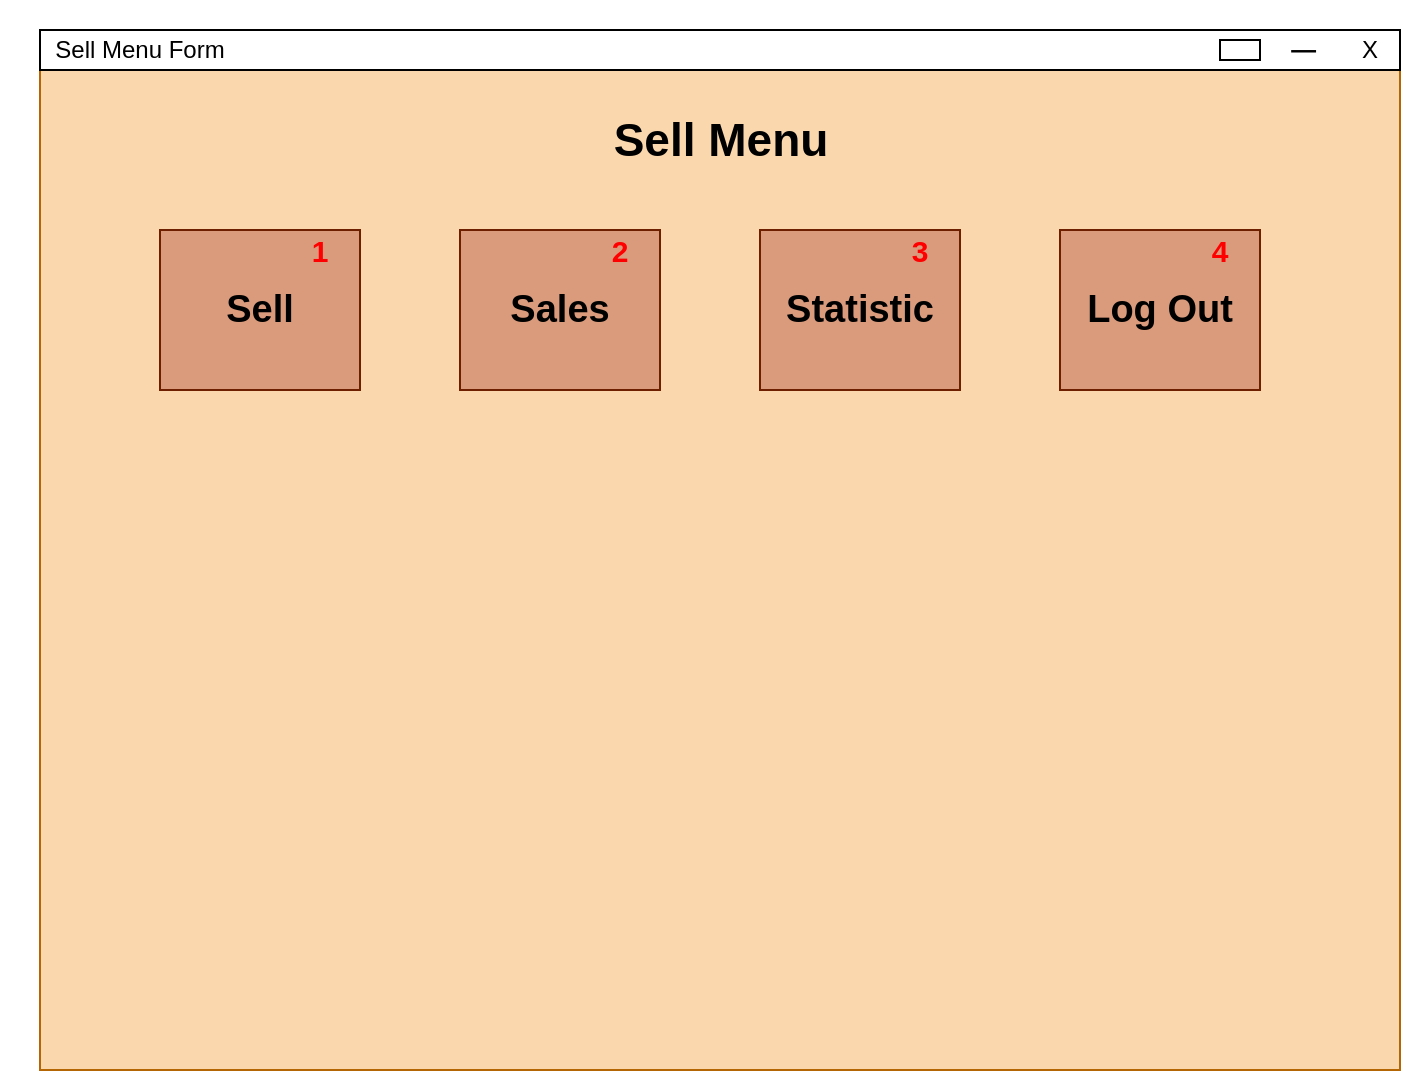<mxfile version="16.4.11" type="device"><diagram id="BIvNf1V98IbAwk_3Q5Je" name="Page-1"><mxGraphModel dx="1038" dy="641" grid="1" gridSize="10" guides="1" tooltips="1" connect="1" arrows="1" fold="1" page="1" pageScale="1" pageWidth="850" pageHeight="1100" math="0" shadow="0"><root><mxCell id="0"/><mxCell id="1" parent="0"/><mxCell id="RBvvuVm6_lz7rpfYDOxB-1" value="" style="rounded=0;whiteSpace=wrap;html=1;fillColor=#fad7ac;strokeColor=#b46504;" vertex="1" parent="1"><mxGeometry x="80" y="60" width="680" height="500" as="geometry"/></mxCell><mxCell id="RBvvuVm6_lz7rpfYDOxB-2" value="" style="rounded=0;whiteSpace=wrap;html=1;" vertex="1" parent="1"><mxGeometry x="80" y="40" width="680" height="20" as="geometry"/></mxCell><mxCell id="RBvvuVm6_lz7rpfYDOxB-3" value="" style="rounded=0;whiteSpace=wrap;html=1;" vertex="1" parent="1"><mxGeometry x="670" y="45" width="20" height="10" as="geometry"/></mxCell><mxCell id="RBvvuVm6_lz7rpfYDOxB-4" value="X" style="text;html=1;strokeColor=none;fillColor=none;align=center;verticalAlign=middle;whiteSpace=wrap;rounded=0;" vertex="1" parent="1"><mxGeometry x="730" y="40" width="30" height="20" as="geometry"/></mxCell><mxCell id="RBvvuVm6_lz7rpfYDOxB-5" value="&lt;p class=&quot;MsoListParagraph&quot; style=&quot;margin-left: 55.2pt ; text-align: justify ; line-height: 150%&quot;&gt;&lt;b&gt;&lt;span style=&quot;font-size: 13.0pt ; line-height: 150% ; font-family: &amp;#34;times new roman&amp;#34; , serif&quot;&gt;─&lt;/span&gt;&lt;/b&gt;&lt;/p&gt;" style="text;html=1;strokeColor=none;fillColor=none;align=center;verticalAlign=middle;whiteSpace=wrap;rounded=0;" vertex="1" parent="1"><mxGeometry x="660" y="40" width="30" height="20" as="geometry"/></mxCell><mxCell id="RBvvuVm6_lz7rpfYDOxB-6" value="Sell Menu Form" style="text;html=1;strokeColor=none;fillColor=none;align=center;verticalAlign=middle;whiteSpace=wrap;rounded=0;" vertex="1" parent="1"><mxGeometry x="60" y="35" width="140" height="30" as="geometry"/></mxCell><mxCell id="RBvvuVm6_lz7rpfYDOxB-7" value="&lt;font size=&quot;1&quot;&gt;&lt;b style=&quot;font-size: 23px&quot;&gt;Sell Menu&lt;/b&gt;&lt;/font&gt;" style="text;html=1;strokeColor=none;fillColor=none;align=center;verticalAlign=middle;whiteSpace=wrap;rounded=0;" vertex="1" parent="1"><mxGeometry x="312.5" y="80" width="215" height="30" as="geometry"/></mxCell><mxCell id="RBvvuVm6_lz7rpfYDOxB-8" value="" style="rounded=0;whiteSpace=wrap;html=1;fontSize=19;strokeColor=#6D1F00;fillColor=#DA9A7C;fontColor=#ffffff;" vertex="1" parent="1"><mxGeometry x="140" y="140" width="100" height="80" as="geometry"/></mxCell><mxCell id="RBvvuVm6_lz7rpfYDOxB-9" value="" style="rounded=0;whiteSpace=wrap;html=1;fontSize=19;strokeColor=#6D1F00;fillColor=#DA9A7C;fontColor=#ffffff;" vertex="1" parent="1"><mxGeometry x="290" y="140" width="100" height="80" as="geometry"/></mxCell><mxCell id="RBvvuVm6_lz7rpfYDOxB-10" value="" style="rounded=0;whiteSpace=wrap;html=1;fontSize=19;strokeColor=#6D1F00;fillColor=#DA9A7C;fontColor=#ffffff;" vertex="1" parent="1"><mxGeometry x="440" y="140" width="100" height="80" as="geometry"/></mxCell><mxCell id="RBvvuVm6_lz7rpfYDOxB-11" value="" style="rounded=0;whiteSpace=wrap;html=1;fontSize=19;strokeColor=#6D1F00;fillColor=#DA9A7C;fontColor=#ffffff;" vertex="1" parent="1"><mxGeometry x="590" y="140" width="100" height="80" as="geometry"/></mxCell><mxCell id="RBvvuVm6_lz7rpfYDOxB-24" value="&lt;b&gt;Sales&lt;/b&gt;" style="text;html=1;strokeColor=none;fillColor=none;align=center;verticalAlign=middle;whiteSpace=wrap;rounded=0;fontSize=19;" vertex="1" parent="1"><mxGeometry x="310" y="165" width="60" height="30" as="geometry"/></mxCell><mxCell id="RBvvuVm6_lz7rpfYDOxB-25" value="&lt;b&gt;Statistic&lt;/b&gt;" style="text;html=1;strokeColor=none;fillColor=none;align=center;verticalAlign=middle;whiteSpace=wrap;rounded=0;fontSize=19;" vertex="1" parent="1"><mxGeometry x="460" y="165" width="60" height="30" as="geometry"/></mxCell><mxCell id="RBvvuVm6_lz7rpfYDOxB-26" value="&lt;b&gt;Sell&lt;/b&gt;" style="text;html=1;strokeColor=none;fillColor=none;align=center;verticalAlign=middle;whiteSpace=wrap;rounded=0;fontSize=19;" vertex="1" parent="1"><mxGeometry x="160" y="165" width="60" height="30" as="geometry"/></mxCell><mxCell id="RBvvuVm6_lz7rpfYDOxB-27" value="&lt;b&gt;Log Out&lt;/b&gt;" style="text;html=1;strokeColor=none;fillColor=none;align=center;verticalAlign=middle;whiteSpace=wrap;rounded=0;fontSize=19;" vertex="1" parent="1"><mxGeometry x="600" y="165" width="80" height="30" as="geometry"/></mxCell><mxCell id="RBvvuVm6_lz7rpfYDOxB-28" value="&lt;font style=&quot;font-size: 15px&quot; color=&quot;#ff0000&quot;&gt;&lt;b&gt;1&lt;/b&gt;&lt;/font&gt;" style="text;html=1;strokeColor=none;fillColor=none;align=center;verticalAlign=middle;whiteSpace=wrap;rounded=0;fontSize=19;" vertex="1" parent="1"><mxGeometry x="190" y="135" width="60" height="30" as="geometry"/></mxCell><mxCell id="RBvvuVm6_lz7rpfYDOxB-29" value="&lt;font style=&quot;font-size: 15px&quot; color=&quot;#ff0000&quot;&gt;&lt;b&gt;2&lt;/b&gt;&lt;/font&gt;" style="text;html=1;strokeColor=none;fillColor=none;align=center;verticalAlign=middle;whiteSpace=wrap;rounded=0;fontSize=19;" vertex="1" parent="1"><mxGeometry x="340" y="135" width="60" height="30" as="geometry"/></mxCell><mxCell id="RBvvuVm6_lz7rpfYDOxB-30" value="&lt;font style=&quot;font-size: 15px&quot; color=&quot;#ff0000&quot;&gt;&lt;b&gt;3&lt;/b&gt;&lt;/font&gt;" style="text;html=1;strokeColor=none;fillColor=none;align=center;verticalAlign=middle;whiteSpace=wrap;rounded=0;fontSize=19;" vertex="1" parent="1"><mxGeometry x="490" y="135" width="60" height="30" as="geometry"/></mxCell><mxCell id="RBvvuVm6_lz7rpfYDOxB-31" value="&lt;font style=&quot;font-size: 15px&quot; color=&quot;#ff0000&quot;&gt;&lt;b&gt;4&lt;/b&gt;&lt;/font&gt;" style="text;html=1;strokeColor=none;fillColor=none;align=center;verticalAlign=middle;whiteSpace=wrap;rounded=0;fontSize=19;" vertex="1" parent="1"><mxGeometry x="640" y="135" width="60" height="30" as="geometry"/></mxCell></root></mxGraphModel></diagram></mxfile>